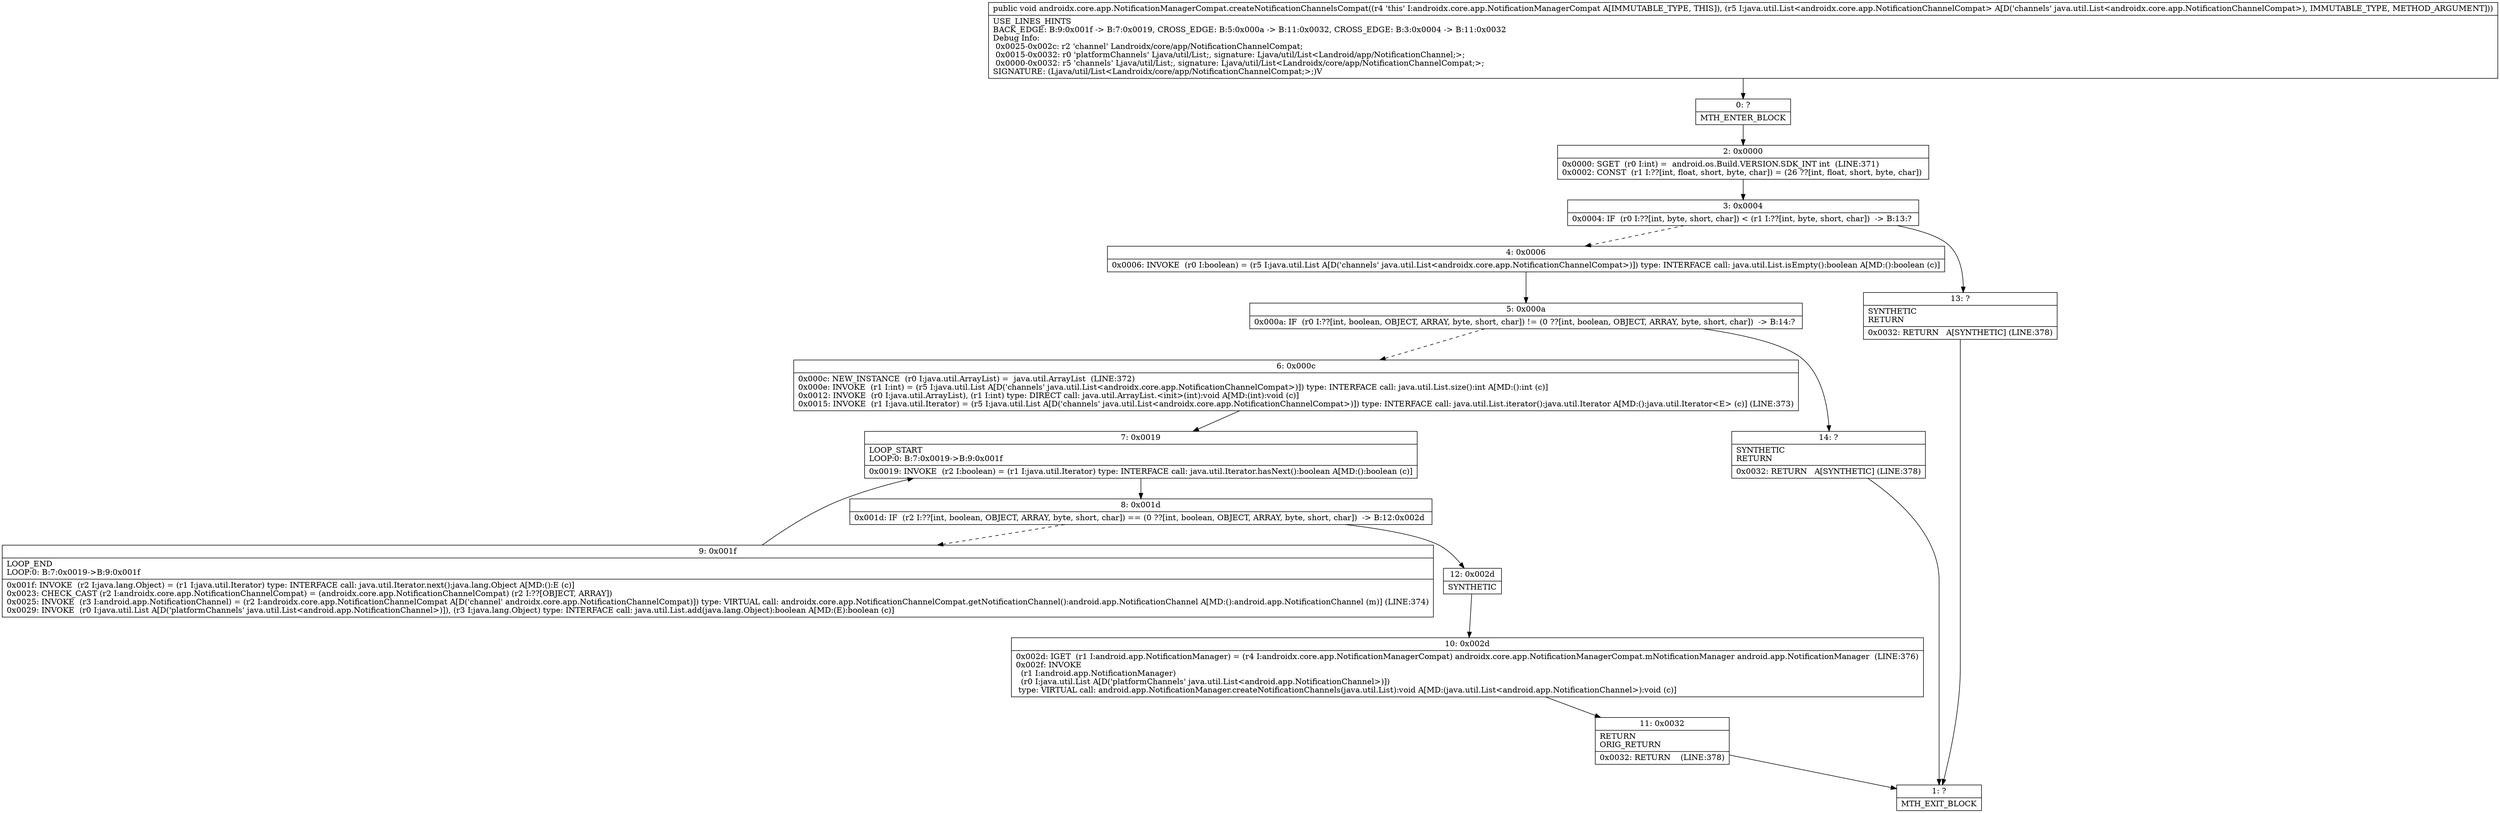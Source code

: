 digraph "CFG forandroidx.core.app.NotificationManagerCompat.createNotificationChannelsCompat(Ljava\/util\/List;)V" {
Node_0 [shape=record,label="{0\:\ ?|MTH_ENTER_BLOCK\l}"];
Node_2 [shape=record,label="{2\:\ 0x0000|0x0000: SGET  (r0 I:int) =  android.os.Build.VERSION.SDK_INT int  (LINE:371)\l0x0002: CONST  (r1 I:??[int, float, short, byte, char]) = (26 ??[int, float, short, byte, char]) \l}"];
Node_3 [shape=record,label="{3\:\ 0x0004|0x0004: IF  (r0 I:??[int, byte, short, char]) \< (r1 I:??[int, byte, short, char])  \-\> B:13:? \l}"];
Node_4 [shape=record,label="{4\:\ 0x0006|0x0006: INVOKE  (r0 I:boolean) = (r5 I:java.util.List A[D('channels' java.util.List\<androidx.core.app.NotificationChannelCompat\>)]) type: INTERFACE call: java.util.List.isEmpty():boolean A[MD:():boolean (c)]\l}"];
Node_5 [shape=record,label="{5\:\ 0x000a|0x000a: IF  (r0 I:??[int, boolean, OBJECT, ARRAY, byte, short, char]) != (0 ??[int, boolean, OBJECT, ARRAY, byte, short, char])  \-\> B:14:? \l}"];
Node_6 [shape=record,label="{6\:\ 0x000c|0x000c: NEW_INSTANCE  (r0 I:java.util.ArrayList) =  java.util.ArrayList  (LINE:372)\l0x000e: INVOKE  (r1 I:int) = (r5 I:java.util.List A[D('channels' java.util.List\<androidx.core.app.NotificationChannelCompat\>)]) type: INTERFACE call: java.util.List.size():int A[MD:():int (c)]\l0x0012: INVOKE  (r0 I:java.util.ArrayList), (r1 I:int) type: DIRECT call: java.util.ArrayList.\<init\>(int):void A[MD:(int):void (c)]\l0x0015: INVOKE  (r1 I:java.util.Iterator) = (r5 I:java.util.List A[D('channels' java.util.List\<androidx.core.app.NotificationChannelCompat\>)]) type: INTERFACE call: java.util.List.iterator():java.util.Iterator A[MD:():java.util.Iterator\<E\> (c)] (LINE:373)\l}"];
Node_7 [shape=record,label="{7\:\ 0x0019|LOOP_START\lLOOP:0: B:7:0x0019\-\>B:9:0x001f\l|0x0019: INVOKE  (r2 I:boolean) = (r1 I:java.util.Iterator) type: INTERFACE call: java.util.Iterator.hasNext():boolean A[MD:():boolean (c)]\l}"];
Node_8 [shape=record,label="{8\:\ 0x001d|0x001d: IF  (r2 I:??[int, boolean, OBJECT, ARRAY, byte, short, char]) == (0 ??[int, boolean, OBJECT, ARRAY, byte, short, char])  \-\> B:12:0x002d \l}"];
Node_9 [shape=record,label="{9\:\ 0x001f|LOOP_END\lLOOP:0: B:7:0x0019\-\>B:9:0x001f\l|0x001f: INVOKE  (r2 I:java.lang.Object) = (r1 I:java.util.Iterator) type: INTERFACE call: java.util.Iterator.next():java.lang.Object A[MD:():E (c)]\l0x0023: CHECK_CAST (r2 I:androidx.core.app.NotificationChannelCompat) = (androidx.core.app.NotificationChannelCompat) (r2 I:??[OBJECT, ARRAY]) \l0x0025: INVOKE  (r3 I:android.app.NotificationChannel) = (r2 I:androidx.core.app.NotificationChannelCompat A[D('channel' androidx.core.app.NotificationChannelCompat)]) type: VIRTUAL call: androidx.core.app.NotificationChannelCompat.getNotificationChannel():android.app.NotificationChannel A[MD:():android.app.NotificationChannel (m)] (LINE:374)\l0x0029: INVOKE  (r0 I:java.util.List A[D('platformChannels' java.util.List\<android.app.NotificationChannel\>)]), (r3 I:java.lang.Object) type: INTERFACE call: java.util.List.add(java.lang.Object):boolean A[MD:(E):boolean (c)]\l}"];
Node_12 [shape=record,label="{12\:\ 0x002d|SYNTHETIC\l}"];
Node_10 [shape=record,label="{10\:\ 0x002d|0x002d: IGET  (r1 I:android.app.NotificationManager) = (r4 I:androidx.core.app.NotificationManagerCompat) androidx.core.app.NotificationManagerCompat.mNotificationManager android.app.NotificationManager  (LINE:376)\l0x002f: INVOKE  \l  (r1 I:android.app.NotificationManager)\l  (r0 I:java.util.List A[D('platformChannels' java.util.List\<android.app.NotificationChannel\>)])\l type: VIRTUAL call: android.app.NotificationManager.createNotificationChannels(java.util.List):void A[MD:(java.util.List\<android.app.NotificationChannel\>):void (c)]\l}"];
Node_11 [shape=record,label="{11\:\ 0x0032|RETURN\lORIG_RETURN\l|0x0032: RETURN    (LINE:378)\l}"];
Node_1 [shape=record,label="{1\:\ ?|MTH_EXIT_BLOCK\l}"];
Node_14 [shape=record,label="{14\:\ ?|SYNTHETIC\lRETURN\l|0x0032: RETURN   A[SYNTHETIC] (LINE:378)\l}"];
Node_13 [shape=record,label="{13\:\ ?|SYNTHETIC\lRETURN\l|0x0032: RETURN   A[SYNTHETIC] (LINE:378)\l}"];
MethodNode[shape=record,label="{public void androidx.core.app.NotificationManagerCompat.createNotificationChannelsCompat((r4 'this' I:androidx.core.app.NotificationManagerCompat A[IMMUTABLE_TYPE, THIS]), (r5 I:java.util.List\<androidx.core.app.NotificationChannelCompat\> A[D('channels' java.util.List\<androidx.core.app.NotificationChannelCompat\>), IMMUTABLE_TYPE, METHOD_ARGUMENT]))  | USE_LINES_HINTS\lBACK_EDGE: B:9:0x001f \-\> B:7:0x0019, CROSS_EDGE: B:5:0x000a \-\> B:11:0x0032, CROSS_EDGE: B:3:0x0004 \-\> B:11:0x0032\lDebug Info:\l  0x0025\-0x002c: r2 'channel' Landroidx\/core\/app\/NotificationChannelCompat;\l  0x0015\-0x0032: r0 'platformChannels' Ljava\/util\/List;, signature: Ljava\/util\/List\<Landroid\/app\/NotificationChannel;\>;\l  0x0000\-0x0032: r5 'channels' Ljava\/util\/List;, signature: Ljava\/util\/List\<Landroidx\/core\/app\/NotificationChannelCompat;\>;\lSIGNATURE: (Ljava\/util\/List\<Landroidx\/core\/app\/NotificationChannelCompat;\>;)V\l}"];
MethodNode -> Node_0;Node_0 -> Node_2;
Node_2 -> Node_3;
Node_3 -> Node_4[style=dashed];
Node_3 -> Node_13;
Node_4 -> Node_5;
Node_5 -> Node_6[style=dashed];
Node_5 -> Node_14;
Node_6 -> Node_7;
Node_7 -> Node_8;
Node_8 -> Node_9[style=dashed];
Node_8 -> Node_12;
Node_9 -> Node_7;
Node_12 -> Node_10;
Node_10 -> Node_11;
Node_11 -> Node_1;
Node_14 -> Node_1;
Node_13 -> Node_1;
}

